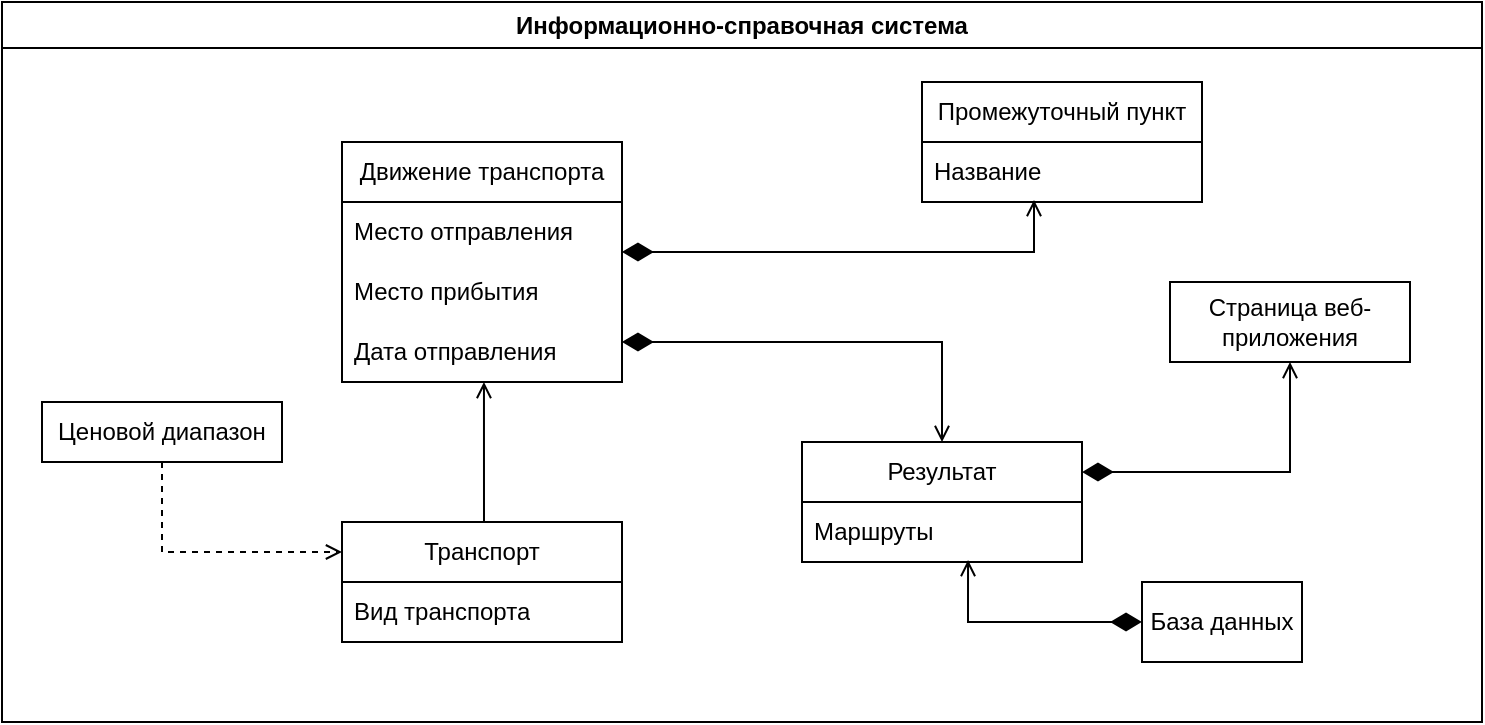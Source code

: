 <mxfile version="21.0.2" type="github">
  <diagram id="97Nrrohps93HSM1ZIezM" name="Страница 1">
    <mxGraphModel dx="1707" dy="1621" grid="1" gridSize="10" guides="1" tooltips="1" connect="1" arrows="1" fold="1" page="1" pageScale="1" pageWidth="827" pageHeight="1169" math="0" shadow="0">
      <root>
        <mxCell id="0" />
        <mxCell id="1" parent="0" />
        <mxCell id="limBzkKbLuW3zujK5Wkw-53" value="Информационно-справочная система" style="swimlane;whiteSpace=wrap;html=1;fillStyle=auto;fillColor=none;startSize=23;" parent="1" vertex="1">
          <mxGeometry x="-290" y="-40" width="740" height="360" as="geometry" />
        </mxCell>
        <mxCell id="hs1AKVTi57pS-7JipGtR-16" value="Страница веб-приложения" style="rounded=0;whiteSpace=wrap;html=1;" parent="limBzkKbLuW3zujK5Wkw-53" vertex="1">
          <mxGeometry x="584" y="140" width="120" height="40" as="geometry" />
        </mxCell>
        <mxCell id="UtQ9GFkod9Umi4LKyU9r-22" style="edgeStyle=orthogonalEdgeStyle;rounded=0;orthogonalLoop=1;jettySize=auto;html=1;exitX=1;exitY=0.25;exitDx=0;exitDy=0;endSize=6;endArrow=open;endFill=0;startArrow=diamondThin;startFill=1;startSize=13;entryX=0.5;entryY=1;entryDx=0;entryDy=0;" edge="1" parent="limBzkKbLuW3zujK5Wkw-53" source="hs1AKVTi57pS-7JipGtR-18" target="hs1AKVTi57pS-7JipGtR-16">
          <mxGeometry relative="1" as="geometry">
            <mxPoint x="650" y="190" as="targetPoint" />
          </mxGeometry>
        </mxCell>
        <mxCell id="hs1AKVTi57pS-7JipGtR-18" value="Результат" style="swimlane;fontStyle=0;childLayout=stackLayout;horizontal=1;startSize=30;horizontalStack=0;resizeParent=1;resizeParentMax=0;resizeLast=0;collapsible=1;marginBottom=0;whiteSpace=wrap;html=1;" parent="limBzkKbLuW3zujK5Wkw-53" vertex="1">
          <mxGeometry x="400" y="220" width="140" height="60" as="geometry" />
        </mxCell>
        <mxCell id="hs1AKVTi57pS-7JipGtR-19" value="Маршруты" style="text;strokeColor=none;fillColor=none;align=left;verticalAlign=middle;spacingLeft=4;spacingRight=4;overflow=hidden;points=[[0,0.5],[1,0.5]];portConstraint=eastwest;rotatable=0;whiteSpace=wrap;html=1;" parent="hs1AKVTi57pS-7JipGtR-18" vertex="1">
          <mxGeometry y="30" width="140" height="30" as="geometry" />
        </mxCell>
        <mxCell id="UtQ9GFkod9Umi4LKyU9r-1" value="Движение транспорта" style="swimlane;fontStyle=0;childLayout=stackLayout;horizontal=1;startSize=30;horizontalStack=0;resizeParent=1;resizeParentMax=0;resizeLast=0;collapsible=1;marginBottom=0;whiteSpace=wrap;html=1;" vertex="1" parent="limBzkKbLuW3zujK5Wkw-53">
          <mxGeometry x="170" y="70" width="140" height="120" as="geometry" />
        </mxCell>
        <mxCell id="UtQ9GFkod9Umi4LKyU9r-2" value="Место отправления" style="text;strokeColor=none;fillColor=none;align=left;verticalAlign=middle;spacingLeft=4;spacingRight=4;overflow=hidden;points=[[0,0.5],[1,0.5]];portConstraint=eastwest;rotatable=0;whiteSpace=wrap;html=1;" vertex="1" parent="UtQ9GFkod9Umi4LKyU9r-1">
          <mxGeometry y="30" width="140" height="30" as="geometry" />
        </mxCell>
        <mxCell id="UtQ9GFkod9Umi4LKyU9r-3" value="Место прибытия" style="text;strokeColor=none;fillColor=none;align=left;verticalAlign=middle;spacingLeft=4;spacingRight=4;overflow=hidden;points=[[0,0.5],[1,0.5]];portConstraint=eastwest;rotatable=0;whiteSpace=wrap;html=1;" vertex="1" parent="UtQ9GFkod9Umi4LKyU9r-1">
          <mxGeometry y="60" width="140" height="30" as="geometry" />
        </mxCell>
        <mxCell id="UtQ9GFkod9Umi4LKyU9r-4" value="Дата отправления" style="text;strokeColor=none;fillColor=none;align=left;verticalAlign=middle;spacingLeft=4;spacingRight=4;overflow=hidden;points=[[0,0.5],[1,0.5]];portConstraint=eastwest;rotatable=0;whiteSpace=wrap;html=1;" vertex="1" parent="UtQ9GFkod9Umi4LKyU9r-1">
          <mxGeometry y="90" width="140" height="30" as="geometry" />
        </mxCell>
        <mxCell id="UtQ9GFkod9Umi4LKyU9r-15" style="edgeStyle=orthogonalEdgeStyle;rounded=0;orthogonalLoop=1;jettySize=auto;html=1;exitX=0.5;exitY=0;exitDx=0;exitDy=0;endArrow=open;endFill=0;entryX=0.507;entryY=1;entryDx=0;entryDy=0;entryPerimeter=0;" edge="1" parent="limBzkKbLuW3zujK5Wkw-53" source="UtQ9GFkod9Umi4LKyU9r-5" target="UtQ9GFkod9Umi4LKyU9r-4">
          <mxGeometry relative="1" as="geometry">
            <mxPoint x="210" y="220" as="targetPoint" />
            <Array as="points">
              <mxPoint x="241" y="260" />
            </Array>
          </mxGeometry>
        </mxCell>
        <mxCell id="UtQ9GFkod9Umi4LKyU9r-5" value="Транспорт" style="swimlane;fontStyle=0;childLayout=stackLayout;horizontal=1;startSize=30;horizontalStack=0;resizeParent=1;resizeParentMax=0;resizeLast=0;collapsible=1;marginBottom=0;whiteSpace=wrap;html=1;" vertex="1" parent="limBzkKbLuW3zujK5Wkw-53">
          <mxGeometry x="170" y="260" width="140" height="60" as="geometry" />
        </mxCell>
        <mxCell id="UtQ9GFkod9Umi4LKyU9r-6" value="Вид транспорта" style="text;strokeColor=none;fillColor=none;align=left;verticalAlign=middle;spacingLeft=4;spacingRight=4;overflow=hidden;points=[[0,0.5],[1,0.5]];portConstraint=eastwest;rotatable=0;whiteSpace=wrap;html=1;" vertex="1" parent="UtQ9GFkod9Umi4LKyU9r-5">
          <mxGeometry y="30" width="140" height="30" as="geometry" />
        </mxCell>
        <mxCell id="UtQ9GFkod9Umi4LKyU9r-10" value="Промежуточный пункт" style="swimlane;fontStyle=0;childLayout=stackLayout;horizontal=1;startSize=30;horizontalStack=0;resizeParent=1;resizeParentMax=0;resizeLast=0;collapsible=1;marginBottom=0;whiteSpace=wrap;html=1;" vertex="1" parent="limBzkKbLuW3zujK5Wkw-53">
          <mxGeometry x="460" y="40" width="140" height="60" as="geometry" />
        </mxCell>
        <mxCell id="UtQ9GFkod9Umi4LKyU9r-11" value="Название" style="text;strokeColor=none;fillColor=none;align=left;verticalAlign=middle;spacingLeft=4;spacingRight=4;overflow=hidden;points=[[0,0.5],[1,0.5]];portConstraint=eastwest;rotatable=0;whiteSpace=wrap;html=1;" vertex="1" parent="UtQ9GFkod9Umi4LKyU9r-10">
          <mxGeometry y="30" width="140" height="30" as="geometry" />
        </mxCell>
        <mxCell id="UtQ9GFkod9Umi4LKyU9r-14" style="edgeStyle=orthogonalEdgeStyle;rounded=0;orthogonalLoop=1;jettySize=auto;html=1;entryX=0.4;entryY=0.967;entryDx=0;entryDy=0;entryPerimeter=0;exitX=1;exitY=0.833;exitDx=0;exitDy=0;startArrow=diamondThin;startFill=1;targetPerimeterSpacing=0;endSize=6;startSize=13;sourcePerimeterSpacing=0;exitPerimeter=0;endArrow=open;endFill=0;" edge="1" parent="limBzkKbLuW3zujK5Wkw-53" source="UtQ9GFkod9Umi4LKyU9r-2" target="UtQ9GFkod9Umi4LKyU9r-11">
          <mxGeometry relative="1" as="geometry" />
        </mxCell>
        <mxCell id="UtQ9GFkod9Umi4LKyU9r-24" style="edgeStyle=orthogonalEdgeStyle;rounded=0;orthogonalLoop=1;jettySize=auto;html=1;entryX=0;entryY=0.25;entryDx=0;entryDy=0;dashed=1;exitX=0.5;exitY=1;exitDx=0;exitDy=0;endArrow=open;endFill=0;" edge="1" parent="limBzkKbLuW3zujK5Wkw-53" source="UtQ9GFkod9Umi4LKyU9r-16" target="UtQ9GFkod9Umi4LKyU9r-5">
          <mxGeometry relative="1" as="geometry" />
        </mxCell>
        <mxCell id="UtQ9GFkod9Umi4LKyU9r-16" value="Ценовой диапазон" style="rounded=0;whiteSpace=wrap;html=1;" vertex="1" parent="limBzkKbLuW3zujK5Wkw-53">
          <mxGeometry x="20" y="200" width="120" height="30" as="geometry" />
        </mxCell>
        <mxCell id="UtQ9GFkod9Umi4LKyU9r-26" style="edgeStyle=orthogonalEdgeStyle;rounded=0;orthogonalLoop=1;jettySize=auto;html=1;startArrow=diamondThin;startFill=1;startSize=13;endArrow=open;endFill=0;exitX=1;exitY=0.333;exitDx=0;exitDy=0;exitPerimeter=0;entryX=0.5;entryY=0;entryDx=0;entryDy=0;" edge="1" parent="limBzkKbLuW3zujK5Wkw-53" source="UtQ9GFkod9Umi4LKyU9r-4" target="hs1AKVTi57pS-7JipGtR-18">
          <mxGeometry relative="1" as="geometry">
            <mxPoint x="470" y="210" as="targetPoint" />
            <mxPoint x="320" y="170" as="sourcePoint" />
            <Array as="points">
              <mxPoint x="470" y="170" />
            </Array>
          </mxGeometry>
        </mxCell>
        <mxCell id="UtQ9GFkod9Umi4LKyU9r-33" value="" style="edgeStyle=orthogonalEdgeStyle;rounded=0;orthogonalLoop=1;jettySize=auto;html=1;entryX=0.593;entryY=0.967;entryDx=0;entryDy=0;entryPerimeter=0;exitX=0;exitY=0.5;exitDx=0;exitDy=0;startArrow=diamondThin;startFill=1;startSize=13;endArrow=open;endFill=0;" edge="1" parent="1" source="UtQ9GFkod9Umi4LKyU9r-29" target="hs1AKVTi57pS-7JipGtR-19">
          <mxGeometry relative="1" as="geometry" />
        </mxCell>
        <mxCell id="UtQ9GFkod9Umi4LKyU9r-29" value="База данных" style="rounded=0;whiteSpace=wrap;html=1;" vertex="1" parent="1">
          <mxGeometry x="280" y="250" width="80" height="40" as="geometry" />
        </mxCell>
      </root>
    </mxGraphModel>
  </diagram>
</mxfile>
